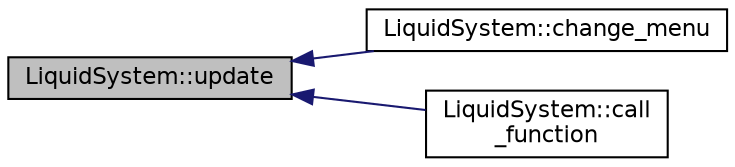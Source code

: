 digraph "LiquidSystem::update"
{
  edge [fontname="Helvetica",fontsize="11",labelfontname="Helvetica",labelfontsize="11"];
  node [fontname="Helvetica",fontsize="11",shape=record];
  rankdir="LR";
  Node106 [label="LiquidSystem::update",height=0.2,width=0.4,color="black", fillcolor="grey75", style="filled", fontcolor="black"];
  Node106 -> Node107 [dir="back",color="midnightblue",fontsize="11",style="solid",fontname="Helvetica"];
  Node107 [label="LiquidSystem::change_menu",height=0.2,width=0.4,color="black", fillcolor="white", style="filled",URL="$class_liquid_system.html#a88c0956003931a95180a4140ebce048d",tooltip="Switches to the specified menu. "];
  Node106 -> Node108 [dir="back",color="midnightblue",fontsize="11",style="solid",fontname="Helvetica"];
  Node108 [label="LiquidSystem::call\l_function",height=0.2,width=0.4,color="black", fillcolor="white", style="filled",URL="$class_liquid_system.html#a2e7e880c6329b8dca59d019b6ea7d10a",tooltip="Calls an attached function specified by the number. "];
}
